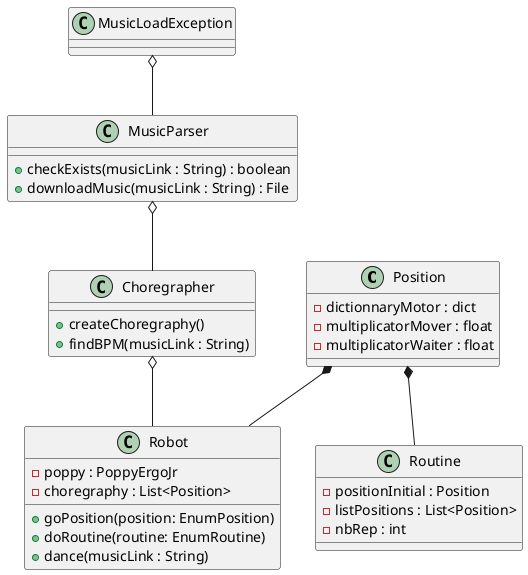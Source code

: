 @startuml Classes Poppy
    class Position {
        - dictionnaryMotor : dict
        - multiplicatorMover : float
        - multiplicatorWaiter : float
    }

    class Robot {
        - poppy : PoppyErgoJr
        - choregraphy : List<Position>

        + goPosition(position: EnumPosition)
        + doRoutine(routine: EnumRoutine)
        + dance(musicLink : String)
    }
    Position *-- Robot

    class Routine {
        - positionInitial : Position
        - listPositions : List<Position>
        - nbRep : int
    }
    Position *-- Routine

    class Choregrapher {
        + createChoregraphy()
        + findBPM(musicLink : String)
    }
    Choregrapher o-- Robot

    class MusicParser {
        + checkExists(musicLink : String) : boolean
        + downloadMusic(musicLink : String) : File
    }
    MusicParser o-- Choregrapher

    class MusicLoadException
    MusicLoadException o-- MusicParser
@enduml